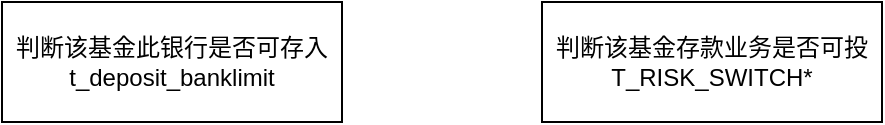 <mxfile version="21.7.4" type="github">
  <diagram name="第 1 页" id="16wm2Vw1MgmUl_EgG7UV">
    <mxGraphModel dx="2074" dy="1118" grid="1" gridSize="10" guides="1" tooltips="1" connect="1" arrows="1" fold="1" page="1" pageScale="1" pageWidth="827" pageHeight="1169" math="0" shadow="0">
      <root>
        <mxCell id="0" />
        <mxCell id="1" parent="0" />
        <mxCell id="ZYbfEcVgSGn3_CFw40zo-1" value="判断该基金存款业务是否可投&lt;br&gt;T_RISK_SWITCH*" style="rounded=0;whiteSpace=wrap;html=1;" vertex="1" parent="1">
          <mxGeometry x="400" y="390" width="170" height="60" as="geometry" />
        </mxCell>
        <mxCell id="ZYbfEcVgSGn3_CFw40zo-2" value="判断该基金此银行是否可存入&lt;br&gt;t_deposit_banklimit" style="rounded=0;whiteSpace=wrap;html=1;" vertex="1" parent="1">
          <mxGeometry x="130" y="390" width="170" height="60" as="geometry" />
        </mxCell>
      </root>
    </mxGraphModel>
  </diagram>
</mxfile>
